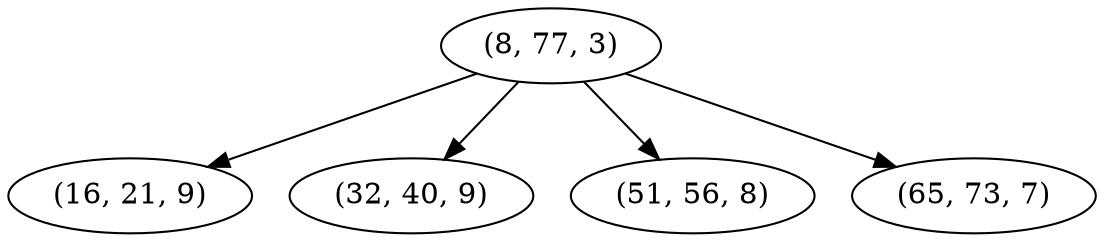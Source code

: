 digraph tree {
    "(8, 77, 3)";
    "(16, 21, 9)";
    "(32, 40, 9)";
    "(51, 56, 8)";
    "(65, 73, 7)";
    "(8, 77, 3)" -> "(16, 21, 9)";
    "(8, 77, 3)" -> "(32, 40, 9)";
    "(8, 77, 3)" -> "(51, 56, 8)";
    "(8, 77, 3)" -> "(65, 73, 7)";
}
